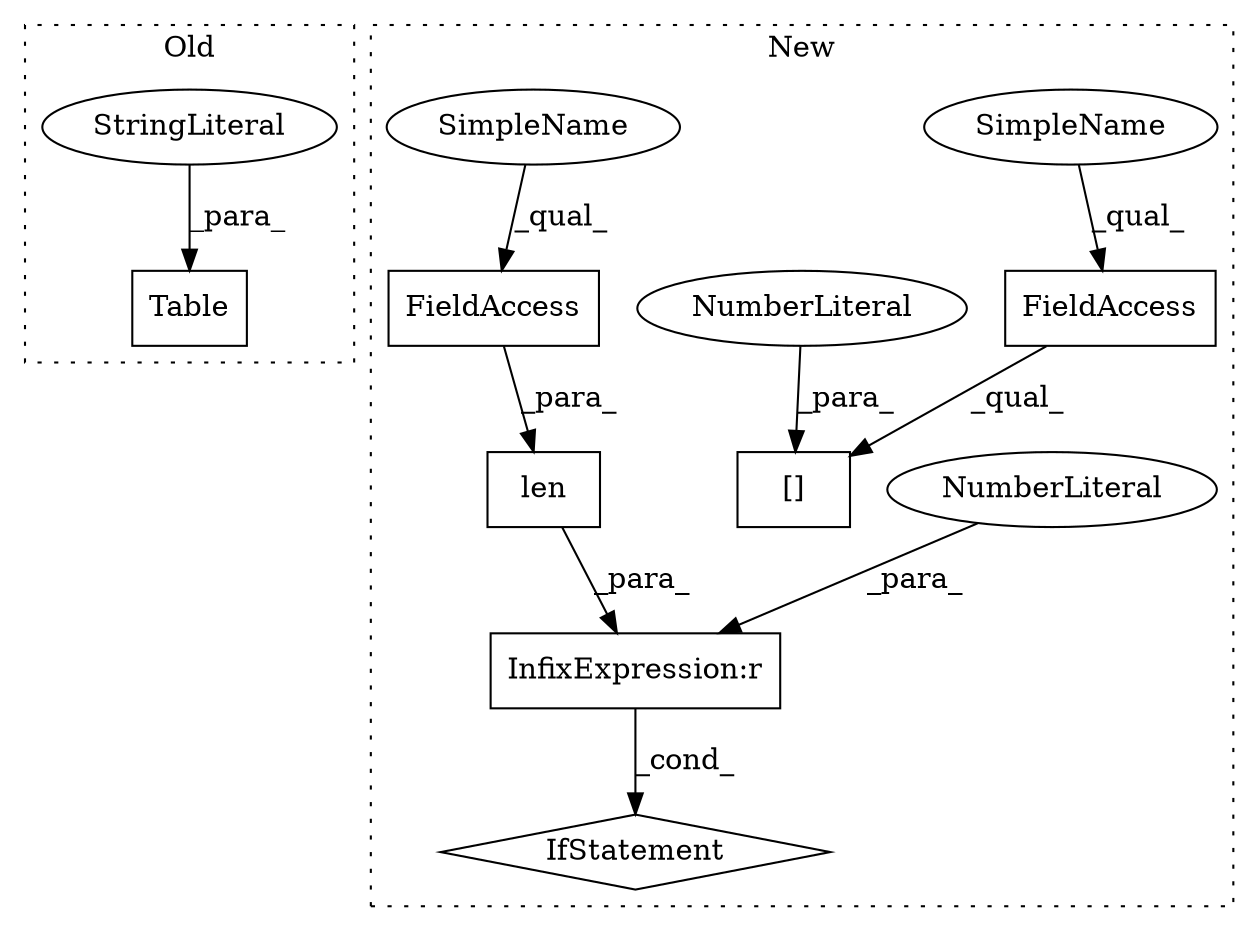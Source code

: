 digraph G {
subgraph cluster0 {
1 [label="Table" a="32" s="6448,6463" l="6,1" shape="box"];
10 [label="StringLiteral" a="45" s="6454" l="9" shape="ellipse"];
label = "Old";
style="dotted";
}
subgraph cluster1 {
2 [label="len" a="32" s="1039,1051" l="4,1" shape="box"];
3 [label="InfixExpression:r" a="27" s="1052" l="3" shape="box"];
4 [label="FieldAccess" a="22" s="1043" l="8" shape="box"];
5 [label="FieldAccess" a="22" s="1060" l="8" shape="box"];
6 [label="IfStatement" a="25" s="1057" l="3" shape="diamond"];
7 [label="NumberLiteral" a="34" s="1055" l="1" shape="ellipse"];
8 [label="[]" a="2" s="1060,1070" l="9,1" shape="box"];
9 [label="NumberLiteral" a="34" s="1069" l="1" shape="ellipse"];
11 [label="SimpleName" a="42" s="1043" l="3" shape="ellipse"];
12 [label="SimpleName" a="42" s="1060" l="3" shape="ellipse"];
label = "New";
style="dotted";
}
2 -> 3 [label="_para_"];
3 -> 6 [label="_cond_"];
4 -> 2 [label="_para_"];
5 -> 8 [label="_qual_"];
7 -> 3 [label="_para_"];
9 -> 8 [label="_para_"];
10 -> 1 [label="_para_"];
11 -> 4 [label="_qual_"];
12 -> 5 [label="_qual_"];
}
